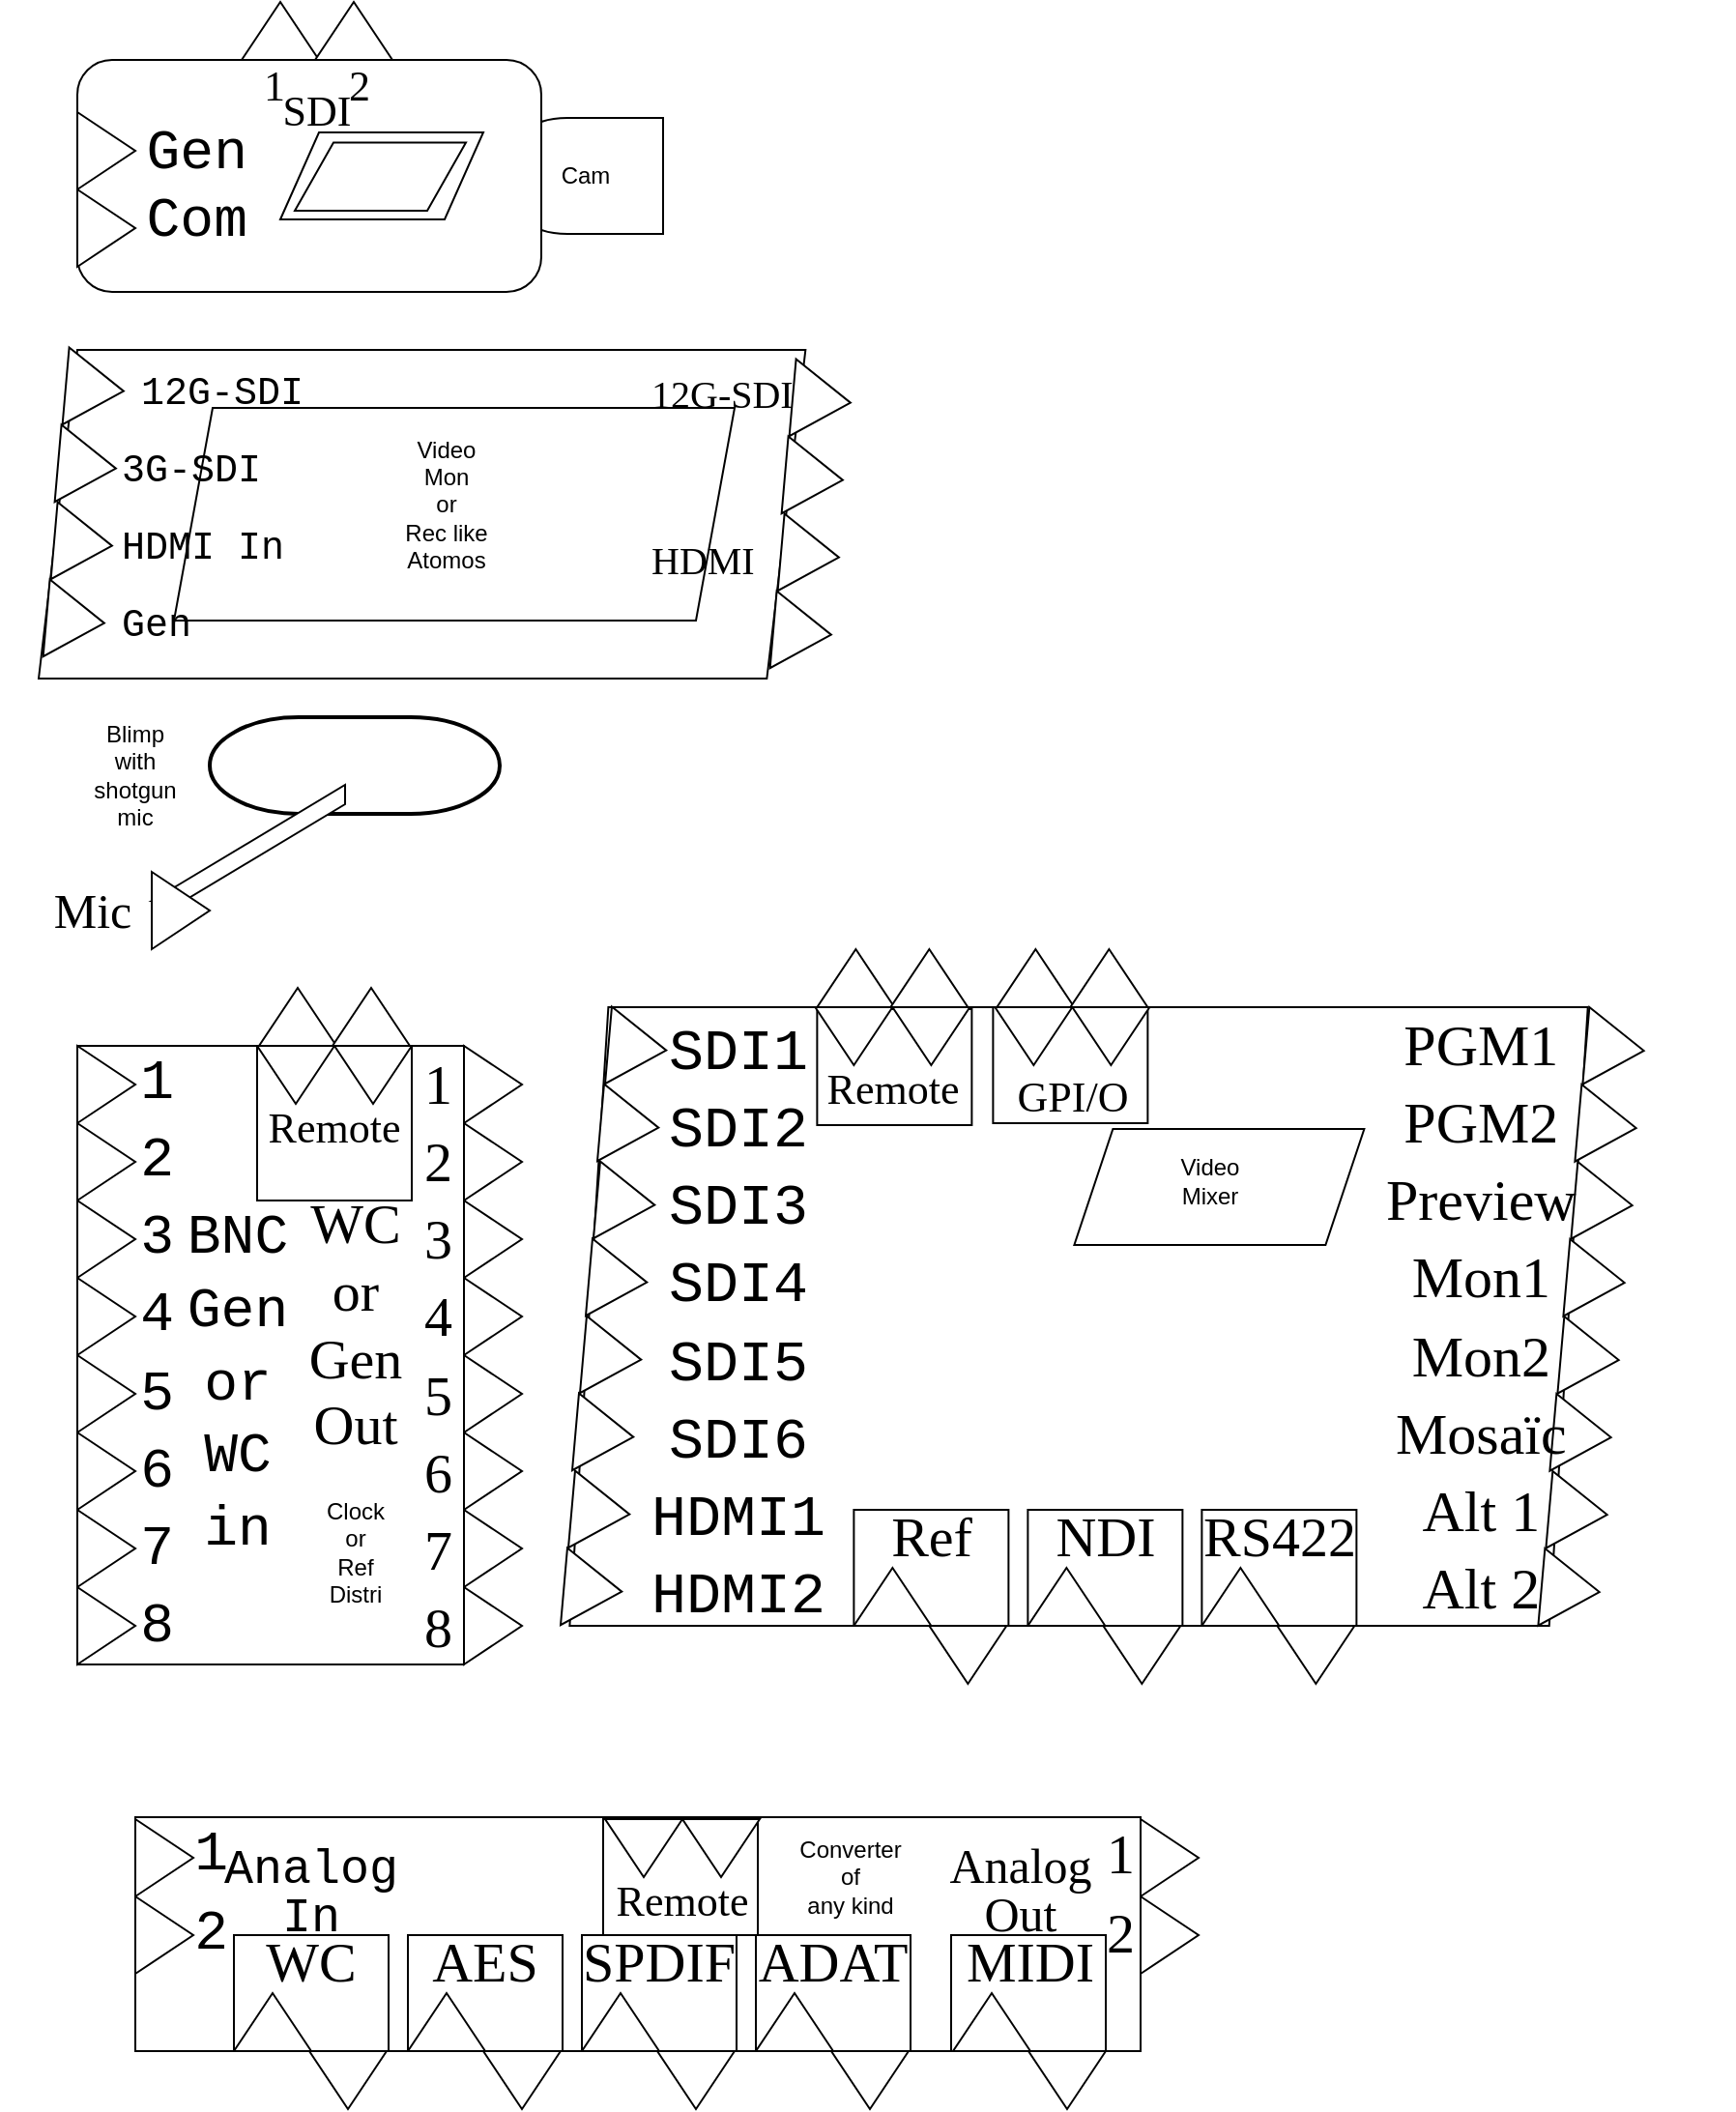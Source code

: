 <mxfile version="26.0.9">
  <diagram name="Page-1" id="_tNZ6I7w13ZKfzd95Dfs">
    <mxGraphModel dx="1299" dy="1214" grid="1" gridSize="10" guides="1" tooltips="1" connect="1" arrows="1" fold="1" page="1" pageScale="1" pageWidth="827" pageHeight="1169" math="0" shadow="0">
      <root>
        <mxCell id="0" />
        <mxCell id="1" parent="0" />
        <mxCell id="FOF_XVb9fGEeRXJ8ccX_-48" value="" style="rounded=0;whiteSpace=wrap;html=1;" vertex="1" parent="1">
          <mxGeometry x="70" y="959" width="520" height="121" as="geometry" />
        </mxCell>
        <mxCell id="FOF_XVb9fGEeRXJ8ccX_-145" value="" style="group" vertex="1" connectable="0" parent="1">
          <mxGeometry x="40" y="20" width="303" height="150" as="geometry" />
        </mxCell>
        <mxCell id="FOF_XVb9fGEeRXJ8ccX_-141" value="" style="group" vertex="1" connectable="0" parent="FOF_XVb9fGEeRXJ8ccX_-145">
          <mxGeometry y="30" width="303" height="120" as="geometry" />
        </mxCell>
        <mxCell id="FOF_XVb9fGEeRXJ8ccX_-2" value="" style="shape=delay;whiteSpace=wrap;html=1;rotation=-180;" vertex="1" parent="FOF_XVb9fGEeRXJ8ccX_-141">
          <mxGeometry x="223.5" y="30" width="79.5" height="60" as="geometry" />
        </mxCell>
        <mxCell id="FOF_XVb9fGEeRXJ8ccX_-1" value="" style="rounded=1;whiteSpace=wrap;html=1;" vertex="1" parent="FOF_XVb9fGEeRXJ8ccX_-141">
          <mxGeometry width="240" height="120" as="geometry" />
        </mxCell>
        <mxCell id="FOF_XVb9fGEeRXJ8ccX_-3" value="" style="shape=parallelogram;perimeter=parallelogramPerimeter;whiteSpace=wrap;html=1;fixedSize=1;" vertex="1" parent="FOF_XVb9fGEeRXJ8ccX_-141">
          <mxGeometry x="105" y="37.5" width="105" height="45" as="geometry" />
        </mxCell>
        <mxCell id="FOF_XVb9fGEeRXJ8ccX_-4" value="" style="shape=parallelogram;perimeter=parallelogramPerimeter;whiteSpace=wrap;html=1;fixedSize=1;" vertex="1" parent="FOF_XVb9fGEeRXJ8ccX_-141">
          <mxGeometry x="112.5" y="42.75" width="88.5" height="35.25" as="geometry" />
        </mxCell>
        <mxCell id="FOF_XVb9fGEeRXJ8ccX_-142" value="" style="triangle;whiteSpace=wrap;html=1;" vertex="1" parent="FOF_XVb9fGEeRXJ8ccX_-141">
          <mxGeometry y="27" width="30" height="40" as="geometry" />
        </mxCell>
        <mxCell id="FOF_XVb9fGEeRXJ8ccX_-143" value="" style="triangle;whiteSpace=wrap;html=1;" vertex="1" parent="FOF_XVb9fGEeRXJ8ccX_-141">
          <mxGeometry y="67" width="30" height="40" as="geometry" />
        </mxCell>
        <mxCell id="FOF_XVb9fGEeRXJ8ccX_-144" value="&lt;font face=&quot;Courier New&quot;&gt;&lt;span style=&quot;font-size: 29px;&quot;&gt;Gen&lt;/span&gt;&lt;/font&gt;&lt;div&gt;&lt;font face=&quot;Courier New&quot;&gt;&lt;span style=&quot;font-size: 29px;&quot;&gt;Com&lt;/span&gt;&lt;/font&gt;&lt;/div&gt;" style="text;strokeColor=none;align=right;fillColor=none;html=1;verticalAlign=middle;whiteSpace=wrap;rounded=0;" vertex="1" parent="FOF_XVb9fGEeRXJ8ccX_-141">
          <mxGeometry x="80" y="27" width="10" height="78" as="geometry" />
        </mxCell>
        <mxCell id="FOF_XVb9fGEeRXJ8ccX_-197" value="Cam" style="text;strokeColor=none;align=center;fillColor=none;html=1;verticalAlign=middle;whiteSpace=wrap;rounded=0;" vertex="1" parent="FOF_XVb9fGEeRXJ8ccX_-141">
          <mxGeometry x="233.25" y="45" width="60" height="30" as="geometry" />
        </mxCell>
        <mxCell id="FOF_XVb9fGEeRXJ8ccX_-68" value="" style="triangle;whiteSpace=wrap;html=1;direction=south;flipV=1;" vertex="1" parent="FOF_XVb9fGEeRXJ8ccX_-145">
          <mxGeometry x="85" width="40" height="30" as="geometry" />
        </mxCell>
        <mxCell id="FOF_XVb9fGEeRXJ8ccX_-72" value="" style="triangle;whiteSpace=wrap;html=1;direction=south;flipV=1;rotation=0;" vertex="1" parent="FOF_XVb9fGEeRXJ8ccX_-145">
          <mxGeometry x="123" width="40" height="30" as="geometry" />
        </mxCell>
        <mxCell id="FOF_XVb9fGEeRXJ8ccX_-135" value="&lt;div style=&quot;line-height: 80%;&quot;&gt;&lt;font face=&quot;Times New Roman&quot;&gt;&lt;span style=&quot;font-size: 22px;&quot;&gt;&lt;br&gt;&lt;/span&gt;&lt;/font&gt;&lt;/div&gt;&lt;div style=&quot;line-height: 80%;&quot;&gt;&lt;font face=&quot;Times New Roman&quot;&gt;&lt;span style=&quot;font-size: 22px;&quot;&gt;1&amp;nbsp; &amp;nbsp; &amp;nbsp; 2&lt;/span&gt;&lt;/font&gt;&lt;/div&gt;&lt;div style=&quot;line-height: 80%;&quot;&gt;&lt;font face=&quot;Times New Roman&quot;&gt;&lt;span style=&quot;font-size: 22px;&quot;&gt;SDI&lt;/span&gt;&lt;/font&gt;&lt;/div&gt;" style="text;strokeColor=none;align=center;fillColor=none;html=1;verticalAlign=middle;whiteSpace=wrap;rounded=0;" vertex="1" parent="FOF_XVb9fGEeRXJ8ccX_-145">
          <mxGeometry x="94" y="30" width="60" height="30" as="geometry" />
        </mxCell>
        <mxCell id="FOF_XVb9fGEeRXJ8ccX_-196" value="" style="group" vertex="1" connectable="0" parent="1">
          <mxGeometry x="20" y="200" width="435" height="170" as="geometry" />
        </mxCell>
        <mxCell id="FOF_XVb9fGEeRXJ8ccX_-158" value="" style="group" vertex="1" connectable="0" parent="FOF_XVb9fGEeRXJ8ccX_-196">
          <mxGeometry width="435" height="170" as="geometry" />
        </mxCell>
        <mxCell id="FOF_XVb9fGEeRXJ8ccX_-150" value="" style="shape=parallelogram;perimeter=parallelogramPerimeter;whiteSpace=wrap;html=1;fixedSize=1;" vertex="1" parent="FOF_XVb9fGEeRXJ8ccX_-158">
          <mxGeometry width="396.67" height="170" as="geometry" />
        </mxCell>
        <mxCell id="FOF_XVb9fGEeRXJ8ccX_-151" value="" style="shape=parallelogram;perimeter=parallelogramPerimeter;whiteSpace=wrap;html=1;fixedSize=1;" vertex="1" parent="FOF_XVb9fGEeRXJ8ccX_-158">
          <mxGeometry x="70" y="30" width="290" height="110" as="geometry" />
        </mxCell>
        <mxCell id="FOF_XVb9fGEeRXJ8ccX_-168" value="" style="group;rotation=5;" vertex="1" connectable="0" parent="FOF_XVb9fGEeRXJ8ccX_-158">
          <mxGeometry x="11" width="30" height="160" as="geometry" />
        </mxCell>
        <mxCell id="FOF_XVb9fGEeRXJ8ccX_-175" value="" style="group" vertex="1" connectable="0" parent="FOF_XVb9fGEeRXJ8ccX_-168">
          <mxGeometry x="-8.686" y="-1.231" width="43.372" height="162.462" as="geometry" />
        </mxCell>
        <mxCell id="FOF_XVb9fGEeRXJ8ccX_-164" value="" style="triangle;whiteSpace=wrap;html=1;rotation=5;" vertex="1" parent="FOF_XVb9fGEeRXJ8ccX_-175">
          <mxGeometry x="11.686" y="1.231" width="30" height="40" as="geometry" />
        </mxCell>
        <mxCell id="FOF_XVb9fGEeRXJ8ccX_-165" value="" style="triangle;whiteSpace=wrap;html=1;rotation=5;" vertex="1" parent="FOF_XVb9fGEeRXJ8ccX_-175">
          <mxGeometry x="7.686" y="41.231" width="30" height="40" as="geometry" />
        </mxCell>
        <mxCell id="FOF_XVb9fGEeRXJ8ccX_-166" value="" style="triangle;whiteSpace=wrap;html=1;rotation=5;" vertex="1" parent="FOF_XVb9fGEeRXJ8ccX_-175">
          <mxGeometry x="5.686" y="81.231" width="30" height="40" as="geometry" />
        </mxCell>
        <mxCell id="FOF_XVb9fGEeRXJ8ccX_-167" value="" style="triangle;whiteSpace=wrap;html=1;rotation=5;" vertex="1" parent="FOF_XVb9fGEeRXJ8ccX_-175">
          <mxGeometry x="1.686" y="121.231" width="30" height="40" as="geometry" />
        </mxCell>
        <mxCell id="FOF_XVb9fGEeRXJ8ccX_-176" value="&lt;font style=&quot;font-size: 20px; line-height: 100%;&quot; face=&quot;Courier New&quot;&gt;12G-SDI&lt;/font&gt;&lt;div style=&quot;line-height: 100%;&quot;&gt;&lt;div&gt;&lt;div&gt;&lt;br&gt;&lt;/div&gt;&lt;/div&gt;&lt;/div&gt;" style="text;strokeColor=none;align=left;fillColor=none;html=1;verticalAlign=middle;whiteSpace=wrap;rounded=0;" vertex="1" parent="FOF_XVb9fGEeRXJ8ccX_-158">
          <mxGeometry x="51" y="13" width="100" height="30" as="geometry" />
        </mxCell>
        <mxCell id="FOF_XVb9fGEeRXJ8ccX_-181" value="&lt;span style=&quot;background-color: transparent; color: light-dark(rgb(0, 0, 0), rgb(255, 255, 255)); font-family: &amp;quot;Courier New&amp;quot;; font-size: 20px;&quot;&gt;3G-SDI&lt;/span&gt;" style="text;strokeColor=none;align=left;fillColor=none;html=1;verticalAlign=middle;whiteSpace=wrap;rounded=0;" vertex="1" parent="FOF_XVb9fGEeRXJ8ccX_-158">
          <mxGeometry x="41" y="50" width="90" height="23" as="geometry" />
        </mxCell>
        <mxCell id="FOF_XVb9fGEeRXJ8ccX_-182" value="&lt;span style=&quot;background-color: transparent; color: light-dark(rgb(0, 0, 0), rgb(255, 255, 255)); font-family: &amp;quot;Courier New&amp;quot;; font-size: 20px;&quot;&gt;HDMI In&lt;/span&gt;" style="text;strokeColor=none;align=left;fillColor=none;html=1;verticalAlign=middle;whiteSpace=wrap;rounded=0;" vertex="1" parent="FOF_XVb9fGEeRXJ8ccX_-158">
          <mxGeometry x="41" y="90" width="90" height="23" as="geometry" />
        </mxCell>
        <mxCell id="FOF_XVb9fGEeRXJ8ccX_-184" value="" style="group;rotation=5;" vertex="1" connectable="0" parent="FOF_XVb9fGEeRXJ8ccX_-158">
          <mxGeometry x="387" y="6" width="30" height="160" as="geometry" />
        </mxCell>
        <mxCell id="FOF_XVb9fGEeRXJ8ccX_-185" value="" style="group" vertex="1" connectable="0" parent="FOF_XVb9fGEeRXJ8ccX_-184">
          <mxGeometry x="-8.686" y="-1.231" width="43.372" height="162.462" as="geometry" />
        </mxCell>
        <mxCell id="FOF_XVb9fGEeRXJ8ccX_-186" value="" style="triangle;whiteSpace=wrap;html=1;rotation=5;" vertex="1" parent="FOF_XVb9fGEeRXJ8ccX_-185">
          <mxGeometry x="11.686" y="1.231" width="30" height="40" as="geometry" />
        </mxCell>
        <mxCell id="FOF_XVb9fGEeRXJ8ccX_-187" value="" style="triangle;whiteSpace=wrap;html=1;rotation=5;" vertex="1" parent="FOF_XVb9fGEeRXJ8ccX_-185">
          <mxGeometry x="7.686" y="41.231" width="30" height="40" as="geometry" />
        </mxCell>
        <mxCell id="FOF_XVb9fGEeRXJ8ccX_-188" value="" style="triangle;whiteSpace=wrap;html=1;rotation=5;" vertex="1" parent="FOF_XVb9fGEeRXJ8ccX_-185">
          <mxGeometry x="5.686" y="81.231" width="30" height="40" as="geometry" />
        </mxCell>
        <mxCell id="FOF_XVb9fGEeRXJ8ccX_-189" value="" style="triangle;whiteSpace=wrap;html=1;rotation=5;" vertex="1" parent="FOF_XVb9fGEeRXJ8ccX_-185">
          <mxGeometry x="1.686" y="121.231" width="30" height="40" as="geometry" />
        </mxCell>
        <mxCell id="FOF_XVb9fGEeRXJ8ccX_-193" value="&lt;font face=&quot;Times New Roman&quot; style=&quot;forced-color-adjust: none; box-shadow: none !important; font-size: 20px; line-height: 20px;&quot;&gt;12G-SDI&lt;/font&gt;&lt;div style=&quot;forced-color-adjust: none; box-shadow: none !important; line-height: 12px;&quot;&gt;&lt;div style=&quot;forced-color-adjust: none; box-shadow: none !important;&quot;&gt;&lt;div style=&quot;forced-color-adjust: none; box-shadow: none !important;&quot;&gt;&lt;br style=&quot;forced-color-adjust: none; color: rgb(255, 255, 255); font-family: Helvetica; font-size: 12px; font-style: normal; font-variant-ligatures: normal; font-variant-caps: normal; font-weight: 400; letter-spacing: normal; orphans: 2; text-align: left; text-indent: 0px; text-transform: none; widows: 2; word-spacing: 0px; -webkit-text-stroke-width: 0px; white-space: normal; background-color: rgb(27, 29, 30); text-decoration-thickness: initial; text-decoration-style: initial; text-decoration-color: initial; box-shadow: none !important;&quot;&gt;&lt;/div&gt;&lt;/div&gt;&lt;/div&gt;" style="text;whiteSpace=wrap;html=1;" vertex="1" parent="FOF_XVb9fGEeRXJ8ccX_-158">
          <mxGeometry x="315" y="6" width="120" height="34" as="geometry" />
        </mxCell>
        <mxCell id="FOF_XVb9fGEeRXJ8ccX_-195" value="Video&lt;div&gt;Mon&lt;/div&gt;&lt;div&gt;or&lt;/div&gt;&lt;div&gt;Rec like&lt;/div&gt;&lt;div&gt;Atomos&lt;/div&gt;" style="text;strokeColor=none;align=center;fillColor=none;html=1;verticalAlign=middle;whiteSpace=wrap;rounded=0;" vertex="1" parent="FOF_XVb9fGEeRXJ8ccX_-158">
          <mxGeometry x="181" y="65" width="60" height="30" as="geometry" />
        </mxCell>
        <mxCell id="FOF_XVb9fGEeRXJ8ccX_-183" value="&lt;span style=&quot;background-color: transparent; color: light-dark(rgb(0, 0, 0), rgb(255, 255, 255)); font-family: &amp;quot;Courier New&amp;quot;; font-size: 20px;&quot;&gt;Gen&lt;/span&gt;" style="text;strokeColor=none;align=left;fillColor=none;html=1;verticalAlign=middle;whiteSpace=wrap;rounded=0;" vertex="1" parent="FOF_XVb9fGEeRXJ8ccX_-196">
          <mxGeometry x="41" y="130" width="90" height="23" as="geometry" />
        </mxCell>
        <mxCell id="FOF_XVb9fGEeRXJ8ccX_-194" value="&lt;div style=&quot;forced-color-adjust: none; box-shadow: none !important; line-height: 12px;&quot;&gt;&lt;div style=&quot;forced-color-adjust: none; box-shadow: none !important;&quot;&gt;&lt;div style=&quot;forced-color-adjust: none; box-shadow: none !important;&quot;&gt;&lt;font face=&quot;Times New Roman&quot;&gt;&lt;span style=&quot;font-size: 20px;&quot;&gt;HDMI&lt;/span&gt;&lt;/font&gt;&lt;/div&gt;&lt;/div&gt;&lt;/div&gt;" style="text;whiteSpace=wrap;html=1;" vertex="1" parent="FOF_XVb9fGEeRXJ8ccX_-196">
          <mxGeometry x="315" y="96" width="120" height="34" as="geometry" />
        </mxCell>
        <mxCell id="FOF_XVb9fGEeRXJ8ccX_-205" value="" style="group" vertex="1" connectable="0" parent="1">
          <mxGeometry y="390" width="258.5" height="120" as="geometry" />
        </mxCell>
        <mxCell id="FOF_XVb9fGEeRXJ8ccX_-201" value="" style="group" vertex="1" connectable="0" parent="FOF_XVb9fGEeRXJ8ccX_-205">
          <mxGeometry x="78.5" width="180" height="120" as="geometry" />
        </mxCell>
        <mxCell id="FOF_XVb9fGEeRXJ8ccX_-198" value="" style="strokeWidth=2;html=1;shape=mxgraph.flowchart.terminator;whiteSpace=wrap;" vertex="1" parent="FOF_XVb9fGEeRXJ8ccX_-201">
          <mxGeometry x="30" width="150" height="50" as="geometry" />
        </mxCell>
        <mxCell id="FOF_XVb9fGEeRXJ8ccX_-199" value="" style="verticalLabelPosition=bottom;verticalAlign=top;html=1;shape=mxgraph.basic.diag_stripe;dx=10;" vertex="1" parent="FOF_XVb9fGEeRXJ8ccX_-201">
          <mxGeometry y="35" width="100" height="60" as="geometry" />
        </mxCell>
        <mxCell id="FOF_XVb9fGEeRXJ8ccX_-200" value="" style="triangle;whiteSpace=wrap;html=1;" vertex="1" parent="FOF_XVb9fGEeRXJ8ccX_-201">
          <mxGeometry y="80" width="30" height="40" as="geometry" />
        </mxCell>
        <mxCell id="FOF_XVb9fGEeRXJ8ccX_-202" value="Blimp&lt;div&gt;with shotgun mic&lt;/div&gt;" style="text;strokeColor=none;align=center;fillColor=none;html=1;verticalAlign=middle;whiteSpace=wrap;rounded=0;" vertex="1" parent="FOF_XVb9fGEeRXJ8ccX_-205">
          <mxGeometry x="40" y="15" width="60" height="30" as="geometry" />
        </mxCell>
        <mxCell id="FOF_XVb9fGEeRXJ8ccX_-203" value="&lt;font face=&quot;Times New Roman&quot;&gt;&lt;span style=&quot;font-size: 25px;&quot;&gt;Mic&lt;/span&gt;&lt;/font&gt;" style="text;strokeColor=none;align=center;fillColor=none;html=1;verticalAlign=middle;whiteSpace=wrap;rounded=0;" vertex="1" parent="FOF_XVb9fGEeRXJ8ccX_-205">
          <mxGeometry y="84.5" width="96" height="31" as="geometry" />
        </mxCell>
        <mxCell id="FOF_XVb9fGEeRXJ8ccX_-323" value="" style="group" vertex="1" connectable="0" parent="1">
          <mxGeometry x="40" y="530" width="230" height="350" as="geometry" />
        </mxCell>
        <mxCell id="FOF_XVb9fGEeRXJ8ccX_-322" value="" style="verticalLabelPosition=bottom;verticalAlign=top;html=1;shape=mxgraph.basic.rect;fillColor2=none;strokeWidth=1;size=20;indent=5;" vertex="1" parent="FOF_XVb9fGEeRXJ8ccX_-323">
          <mxGeometry y="30" width="200" height="320" as="geometry" />
        </mxCell>
        <mxCell id="FOF_XVb9fGEeRXJ8ccX_-313" value="" style="triangle;whiteSpace=wrap;html=1;" vertex="1" parent="FOF_XVb9fGEeRXJ8ccX_-323">
          <mxGeometry y="30" width="30" height="40" as="geometry" />
        </mxCell>
        <mxCell id="FOF_XVb9fGEeRXJ8ccX_-314" value="" style="triangle;whiteSpace=wrap;html=1;" vertex="1" parent="FOF_XVb9fGEeRXJ8ccX_-323">
          <mxGeometry y="70" width="30" height="40" as="geometry" />
        </mxCell>
        <mxCell id="FOF_XVb9fGEeRXJ8ccX_-315" value="" style="triangle;whiteSpace=wrap;html=1;" vertex="1" parent="FOF_XVb9fGEeRXJ8ccX_-323">
          <mxGeometry y="110" width="30" height="40" as="geometry" />
        </mxCell>
        <mxCell id="FOF_XVb9fGEeRXJ8ccX_-316" value="" style="triangle;whiteSpace=wrap;html=1;" vertex="1" parent="FOF_XVb9fGEeRXJ8ccX_-323">
          <mxGeometry y="150" width="30" height="40" as="geometry" />
        </mxCell>
        <mxCell id="FOF_XVb9fGEeRXJ8ccX_-317" value="" style="triangle;whiteSpace=wrap;html=1;" vertex="1" parent="FOF_XVb9fGEeRXJ8ccX_-323">
          <mxGeometry y="190" width="30" height="40" as="geometry" />
        </mxCell>
        <mxCell id="FOF_XVb9fGEeRXJ8ccX_-318" value="" style="triangle;whiteSpace=wrap;html=1;" vertex="1" parent="FOF_XVb9fGEeRXJ8ccX_-323">
          <mxGeometry y="230" width="30" height="40" as="geometry" />
        </mxCell>
        <mxCell id="FOF_XVb9fGEeRXJ8ccX_-319" value="" style="triangle;whiteSpace=wrap;html=1;" vertex="1" parent="FOF_XVb9fGEeRXJ8ccX_-323">
          <mxGeometry y="270" width="30" height="40" as="geometry" />
        </mxCell>
        <mxCell id="FOF_XVb9fGEeRXJ8ccX_-320" value="" style="triangle;whiteSpace=wrap;html=1;" vertex="1" parent="FOF_XVb9fGEeRXJ8ccX_-323">
          <mxGeometry y="310" width="30" height="40" as="geometry" />
        </mxCell>
        <mxCell id="FOF_XVb9fGEeRXJ8ccX_-285" value="&lt;span style=&quot;font-size: 29px;&quot;&gt;&lt;font face=&quot;Courier New&quot;&gt;BNC&lt;/font&gt;&lt;/span&gt;&lt;div&gt;&lt;span style=&quot;font-size: 29px;&quot;&gt;&lt;font face=&quot;Courier New&quot;&gt;Gen&lt;/font&gt;&lt;/span&gt;&lt;/div&gt;&lt;div&gt;&lt;span style=&quot;font-size: 29px;&quot;&gt;&lt;font face=&quot;Courier New&quot;&gt;or&lt;/font&gt;&lt;/span&gt;&lt;/div&gt;&lt;div&gt;&lt;span style=&quot;font-size: 29px;&quot;&gt;&lt;font face=&quot;Courier New&quot;&gt;WC&lt;/font&gt;&lt;/span&gt;&lt;/div&gt;&lt;div&gt;&lt;span style=&quot;font-size: 29px;&quot;&gt;&lt;font face=&quot;Courier New&quot;&gt;in&lt;/font&gt;&lt;/span&gt;&lt;/div&gt;" style="text;strokeColor=none;align=center;fillColor=none;html=1;verticalAlign=middle;whiteSpace=wrap;rounded=0;" vertex="1" parent="FOF_XVb9fGEeRXJ8ccX_-323">
          <mxGeometry x="53" y="189" width="60" height="30" as="geometry" />
        </mxCell>
        <mxCell id="FOF_XVb9fGEeRXJ8ccX_-294" value="" style="whiteSpace=wrap;html=1;aspect=fixed;" vertex="1" parent="FOF_XVb9fGEeRXJ8ccX_-323">
          <mxGeometry x="93" y="30" width="80" height="80" as="geometry" />
        </mxCell>
        <mxCell id="FOF_XVb9fGEeRXJ8ccX_-295" value="&lt;font style=&quot;line-height: 80%;&quot; face=&quot;Times New Roman&quot;&gt;&lt;span style=&quot;font-size: 22px; line-height: 80%;&quot;&gt;Remote&lt;/span&gt;&lt;/font&gt;&lt;div style=&quot;line-height: 80%;&quot;&gt;&lt;br&gt;&lt;/div&gt;" style="text;strokeColor=none;align=center;fillColor=none;html=1;verticalAlign=middle;whiteSpace=wrap;rounded=0;" vertex="1" parent="FOF_XVb9fGEeRXJ8ccX_-323">
          <mxGeometry x="103" y="63" width="60" height="30" as="geometry" />
        </mxCell>
        <mxCell id="FOF_XVb9fGEeRXJ8ccX_-296" value="" style="triangle;whiteSpace=wrap;html=1;direction=south;flipV=1;" vertex="1" parent="FOF_XVb9fGEeRXJ8ccX_-323">
          <mxGeometry x="94" width="40" height="30" as="geometry" />
        </mxCell>
        <mxCell id="FOF_XVb9fGEeRXJ8ccX_-297" value="" style="triangle;whiteSpace=wrap;html=1;direction=south;" vertex="1" parent="FOF_XVb9fGEeRXJ8ccX_-323">
          <mxGeometry x="133" y="30" width="40" height="30" as="geometry" />
        </mxCell>
        <mxCell id="FOF_XVb9fGEeRXJ8ccX_-298" value="" style="group;flipV=0;direction=west;rotation=-180;" vertex="1" connectable="0" parent="FOF_XVb9fGEeRXJ8ccX_-323">
          <mxGeometry x="93" y="30" width="79" height="60" as="geometry" />
        </mxCell>
        <mxCell id="FOF_XVb9fGEeRXJ8ccX_-299" value="" style="triangle;whiteSpace=wrap;html=1;direction=south;rotation=0;" vertex="1" parent="FOF_XVb9fGEeRXJ8ccX_-298">
          <mxGeometry width="40" height="30" as="geometry" />
        </mxCell>
        <mxCell id="FOF_XVb9fGEeRXJ8ccX_-300" value="" style="triangle;whiteSpace=wrap;html=1;direction=south;flipV=1;rotation=0;" vertex="1" parent="FOF_XVb9fGEeRXJ8ccX_-323">
          <mxGeometry x="132" width="40" height="30" as="geometry" />
        </mxCell>
        <mxCell id="FOF_XVb9fGEeRXJ8ccX_-301" value="&lt;font face=&quot;Courier New&quot; style=&quot;font-size: 29px; line-height: 138%;&quot;&gt;1&lt;/font&gt;&lt;div style=&quot;line-height: 138%;&quot;&gt;&lt;font face=&quot;Courier New&quot; style=&quot;font-size: 29px; line-height: 138%;&quot;&gt;2&lt;/font&gt;&lt;/div&gt;&lt;div style=&quot;line-height: 138%;&quot;&gt;&lt;font face=&quot;Courier New&quot; style=&quot;font-size: 29px; line-height: 138%;&quot;&gt;3&lt;/font&gt;&lt;/div&gt;&lt;div style=&quot;line-height: 138%;&quot;&gt;&lt;font face=&quot;Courier New&quot; style=&quot;font-size: 29px; line-height: 138%;&quot;&gt;4&lt;/font&gt;&lt;/div&gt;&lt;div style=&quot;line-height: 138%;&quot;&gt;&lt;font face=&quot;Courier New&quot; style=&quot;font-size: 29px; line-height: 138%;&quot;&gt;5&lt;/font&gt;&lt;/div&gt;&lt;div style=&quot;line-height: 138%;&quot;&gt;&lt;font face=&quot;Courier New&quot; style=&quot;font-size: 29px; line-height: 138%;&quot;&gt;6&lt;/font&gt;&lt;/div&gt;&lt;div style=&quot;line-height: 138%;&quot;&gt;&lt;font face=&quot;Courier New&quot; style=&quot;font-size: 29px; line-height: 138%;&quot;&gt;7&lt;/font&gt;&lt;/div&gt;&lt;div style=&quot;line-height: 138%;&quot;&gt;&lt;font face=&quot;Courier New&quot; style=&quot;font-size: 29px; line-height: 138%;&quot;&gt;8&lt;/font&gt;&lt;/div&gt;" style="text;strokeColor=none;align=right;fillColor=none;html=1;verticalAlign=middle;whiteSpace=wrap;rounded=0;" vertex="1" parent="FOF_XVb9fGEeRXJ8ccX_-323">
          <mxGeometry x="42" y="72" width="10" height="235" as="geometry" />
        </mxCell>
        <mxCell id="FOF_XVb9fGEeRXJ8ccX_-302" value="&lt;font face=&quot;Times New Roman&quot; style=&quot;font-size: 29px; line-height: 138%;&quot;&gt;1&lt;/font&gt;&lt;div style=&quot;line-height: 138%;&quot;&gt;&lt;font face=&quot;Times New Roman&quot; style=&quot;font-size: 29px; line-height: 138%;&quot;&gt;2&lt;/font&gt;&lt;/div&gt;&lt;div style=&quot;line-height: 138%;&quot;&gt;&lt;font face=&quot;Times New Roman&quot; style=&quot;font-size: 29px; line-height: 138%;&quot;&gt;3&lt;/font&gt;&lt;/div&gt;&lt;div style=&quot;line-height: 138%;&quot;&gt;&lt;font face=&quot;Times New Roman&quot; style=&quot;font-size: 29px; line-height: 138%;&quot;&gt;4&lt;/font&gt;&lt;/div&gt;&lt;div style=&quot;line-height: 138%;&quot;&gt;&lt;font face=&quot;Times New Roman&quot; style=&quot;font-size: 29px; line-height: 138%;&quot;&gt;5&lt;/font&gt;&lt;/div&gt;&lt;div style=&quot;line-height: 138%;&quot;&gt;&lt;font face=&quot;Times New Roman&quot; style=&quot;font-size: 29px; line-height: 138%;&quot;&gt;6&lt;/font&gt;&lt;/div&gt;&lt;div style=&quot;line-height: 138%;&quot;&gt;&lt;font face=&quot;Times New Roman&quot; style=&quot;font-size: 29px; line-height: 138%;&quot;&gt;7&lt;/font&gt;&lt;/div&gt;&lt;div style=&quot;line-height: 138%;&quot;&gt;&lt;font face=&quot;Times New Roman&quot; style=&quot;font-size: 29px; line-height: 138%;&quot;&gt;8&lt;/font&gt;&lt;/div&gt;" style="text;strokeColor=none;align=right;fillColor=none;html=1;verticalAlign=middle;whiteSpace=wrap;rounded=0;" vertex="1" parent="FOF_XVb9fGEeRXJ8ccX_-323">
          <mxGeometry x="186" y="72" width="10" height="235" as="geometry" />
        </mxCell>
        <mxCell id="FOF_XVb9fGEeRXJ8ccX_-303" value="" style="triangle;whiteSpace=wrap;html=1;" vertex="1" parent="FOF_XVb9fGEeRXJ8ccX_-323">
          <mxGeometry x="200" y="30" width="30" height="40" as="geometry" />
        </mxCell>
        <mxCell id="FOF_XVb9fGEeRXJ8ccX_-304" value="" style="triangle;whiteSpace=wrap;html=1;" vertex="1" parent="FOF_XVb9fGEeRXJ8ccX_-323">
          <mxGeometry x="200" y="70" width="30" height="40" as="geometry" />
        </mxCell>
        <mxCell id="FOF_XVb9fGEeRXJ8ccX_-305" value="" style="triangle;whiteSpace=wrap;html=1;" vertex="1" parent="FOF_XVb9fGEeRXJ8ccX_-323">
          <mxGeometry x="200" y="110" width="30" height="40" as="geometry" />
        </mxCell>
        <mxCell id="FOF_XVb9fGEeRXJ8ccX_-306" value="" style="triangle;whiteSpace=wrap;html=1;" vertex="1" parent="FOF_XVb9fGEeRXJ8ccX_-323">
          <mxGeometry x="200" y="150" width="30" height="40" as="geometry" />
        </mxCell>
        <mxCell id="FOF_XVb9fGEeRXJ8ccX_-307" value="" style="triangle;whiteSpace=wrap;html=1;" vertex="1" parent="FOF_XVb9fGEeRXJ8ccX_-323">
          <mxGeometry x="200" y="190" width="30" height="40" as="geometry" />
        </mxCell>
        <mxCell id="FOF_XVb9fGEeRXJ8ccX_-308" value="" style="triangle;whiteSpace=wrap;html=1;" vertex="1" parent="FOF_XVb9fGEeRXJ8ccX_-323">
          <mxGeometry x="200" y="230" width="30" height="40" as="geometry" />
        </mxCell>
        <mxCell id="FOF_XVb9fGEeRXJ8ccX_-309" value="" style="triangle;whiteSpace=wrap;html=1;" vertex="1" parent="FOF_XVb9fGEeRXJ8ccX_-323">
          <mxGeometry x="200" y="270" width="30" height="40" as="geometry" />
        </mxCell>
        <mxCell id="FOF_XVb9fGEeRXJ8ccX_-310" value="" style="triangle;whiteSpace=wrap;html=1;" vertex="1" parent="FOF_XVb9fGEeRXJ8ccX_-323">
          <mxGeometry x="200" y="310" width="30" height="40" as="geometry" />
        </mxCell>
        <mxCell id="FOF_XVb9fGEeRXJ8ccX_-311" value="&lt;font face=&quot;Times New Roman&quot;&gt;&lt;span style=&quot;font-size: 29px;&quot;&gt;WC&lt;/span&gt;&lt;/font&gt;&lt;div&gt;&lt;font face=&quot;Times New Roman&quot;&gt;&lt;span style=&quot;font-size: 29px;&quot;&gt;or Gen&lt;/span&gt;&lt;/font&gt;&lt;/div&gt;&lt;div&gt;&lt;font face=&quot;Times New Roman&quot;&gt;&lt;span style=&quot;font-size: 29px;&quot;&gt;Out&lt;/span&gt;&lt;/font&gt;&lt;/div&gt;" style="text;strokeColor=none;align=center;fillColor=none;html=1;verticalAlign=middle;whiteSpace=wrap;rounded=0;" vertex="1" parent="FOF_XVb9fGEeRXJ8ccX_-323">
          <mxGeometry x="114" y="159" width="60" height="30" as="geometry" />
        </mxCell>
        <mxCell id="FOF_XVb9fGEeRXJ8ccX_-312" value="Clock&lt;div&gt;or&lt;/div&gt;&lt;div&gt;Ref&lt;br&gt;&lt;div&gt;Distri&lt;/div&gt;&lt;/div&gt;" style="text;strokeColor=none;align=center;fillColor=none;html=1;verticalAlign=middle;whiteSpace=wrap;rounded=0;" vertex="1" parent="FOF_XVb9fGEeRXJ8ccX_-323">
          <mxGeometry x="114" y="277" width="60" height="30" as="geometry" />
        </mxCell>
        <mxCell id="FOF_XVb9fGEeRXJ8ccX_-328" value="" style="rounded=0;whiteSpace=wrap;html=1;" vertex="1" parent="1">
          <mxGeometry x="211" y="1020" width="80" height="60" as="geometry" />
        </mxCell>
        <mxCell id="FOF_XVb9fGEeRXJ8ccX_-329" value="&lt;font face=&quot;Times New Roman&quot;&gt;&lt;span style=&quot;font-size: 29px;&quot;&gt;AES&lt;/span&gt;&lt;/font&gt;" style="text;strokeColor=none;align=center;fillColor=none;html=1;verticalAlign=middle;whiteSpace=wrap;rounded=0;" vertex="1" parent="1">
          <mxGeometry x="221" y="1019" width="60" height="30" as="geometry" />
        </mxCell>
        <mxCell id="FOF_XVb9fGEeRXJ8ccX_-330" value="" style="triangle;whiteSpace=wrap;html=1;direction=south;flipV=1;" vertex="1" parent="1">
          <mxGeometry x="211" y="1050" width="40" height="30" as="geometry" />
        </mxCell>
        <mxCell id="FOF_XVb9fGEeRXJ8ccX_-331" value="" style="triangle;whiteSpace=wrap;html=1;direction=south;" vertex="1" parent="1">
          <mxGeometry x="250" y="1080" width="40" height="30" as="geometry" />
        </mxCell>
        <mxCell id="FOF_XVb9fGEeRXJ8ccX_-49" value="" style="rounded=0;whiteSpace=wrap;html=1;" vertex="1" parent="1">
          <mxGeometry x="492" y="1020" width="80" height="60" as="geometry" />
        </mxCell>
        <mxCell id="FOF_XVb9fGEeRXJ8ccX_-50" value="" style="rounded=0;whiteSpace=wrap;html=1;" vertex="1" parent="1">
          <mxGeometry x="121" y="1020" width="80" height="60" as="geometry" />
        </mxCell>
        <mxCell id="FOF_XVb9fGEeRXJ8ccX_-51" value="" style="triangle;whiteSpace=wrap;html=1;" vertex="1" parent="1">
          <mxGeometry x="70" y="960" width="30" height="40" as="geometry" />
        </mxCell>
        <mxCell id="FOF_XVb9fGEeRXJ8ccX_-52" value="" style="triangle;whiteSpace=wrap;html=1;" vertex="1" parent="1">
          <mxGeometry x="70" y="1000" width="30" height="40" as="geometry" />
        </mxCell>
        <mxCell id="FOF_XVb9fGEeRXJ8ccX_-53" value="" style="rounded=0;whiteSpace=wrap;html=1;" vertex="1" parent="1">
          <mxGeometry x="312" y="960" width="80" height="60" as="geometry" />
        </mxCell>
        <mxCell id="FOF_XVb9fGEeRXJ8ccX_-54" value="&lt;font face=&quot;Courier New&quot; style=&quot;line-height: 100%; font-size: 25px;&quot;&gt;Analog&lt;/font&gt;&lt;div style=&quot;line-height: 100%;&quot;&gt;&lt;font face=&quot;Courier New&quot; style=&quot;line-height: 100%; font-size: 25px;&quot;&gt;In&lt;/font&gt;&lt;/div&gt;" style="text;strokeColor=none;align=center;fillColor=none;html=1;verticalAlign=middle;whiteSpace=wrap;rounded=0;" vertex="1" parent="1">
          <mxGeometry x="131" y="983" width="60" height="30" as="geometry" />
        </mxCell>
        <mxCell id="FOF_XVb9fGEeRXJ8ccX_-55" value="&lt;font face=&quot;Times New Roman&quot;&gt;&lt;span style=&quot;font-size: 29px;&quot;&gt;WC&lt;/span&gt;&lt;/font&gt;" style="text;strokeColor=none;align=center;fillColor=none;html=1;verticalAlign=middle;whiteSpace=wrap;rounded=0;" vertex="1" parent="1">
          <mxGeometry x="131" y="1019" width="60" height="30" as="geometry" />
        </mxCell>
        <mxCell id="FOF_XVb9fGEeRXJ8ccX_-56" value="" style="triangle;whiteSpace=wrap;html=1;direction=south;flipV=1;" vertex="1" parent="1">
          <mxGeometry x="121" y="1050" width="40" height="30" as="geometry" />
        </mxCell>
        <mxCell id="FOF_XVb9fGEeRXJ8ccX_-57" value="" style="triangle;whiteSpace=wrap;html=1;direction=south;" vertex="1" parent="1">
          <mxGeometry x="160" y="1080" width="40" height="30" as="geometry" />
        </mxCell>
        <mxCell id="FOF_XVb9fGEeRXJ8ccX_-58" value="&lt;font face=&quot;Times New Roman&quot;&gt;&lt;span style=&quot;font-size: 29px;&quot;&gt;MIDI&lt;/span&gt;&lt;/font&gt;" style="text;strokeColor=none;align=center;fillColor=none;html=1;verticalAlign=middle;whiteSpace=wrap;rounded=0;" vertex="1" parent="1">
          <mxGeometry x="503" y="1019" width="60" height="30" as="geometry" />
        </mxCell>
        <mxCell id="FOF_XVb9fGEeRXJ8ccX_-59" value="" style="triangle;whiteSpace=wrap;html=1;direction=south;flipV=1;" vertex="1" parent="1">
          <mxGeometry x="493" y="1050" width="40" height="30" as="geometry" />
        </mxCell>
        <mxCell id="FOF_XVb9fGEeRXJ8ccX_-60" value="" style="triangle;whiteSpace=wrap;html=1;direction=south;" vertex="1" parent="1">
          <mxGeometry x="532" y="1080" width="40" height="30" as="geometry" />
        </mxCell>
        <mxCell id="FOF_XVb9fGEeRXJ8ccX_-61" value="&lt;font face=&quot;Times New Roman&quot; style=&quot;font-size: 29px; line-height: 138%;&quot;&gt;1&lt;/font&gt;&lt;div style=&quot;line-height: 138%;&quot;&gt;&lt;font face=&quot;Times New Roman&quot; style=&quot;font-size: 29px; line-height: 138%;&quot;&gt;2&lt;/font&gt;&lt;/div&gt;" style="text;strokeColor=none;align=right;fillColor=none;html=1;verticalAlign=middle;whiteSpace=wrap;rounded=0;" vertex="1" parent="1">
          <mxGeometry x="579" y="959" width="10" height="78" as="geometry" />
        </mxCell>
        <mxCell id="FOF_XVb9fGEeRXJ8ccX_-62" value="" style="triangle;whiteSpace=wrap;html=1;" vertex="1" parent="1">
          <mxGeometry x="590" y="960" width="30" height="40" as="geometry" />
        </mxCell>
        <mxCell id="FOF_XVb9fGEeRXJ8ccX_-63" value="" style="triangle;whiteSpace=wrap;html=1;" vertex="1" parent="1">
          <mxGeometry x="590" y="1000" width="30" height="40" as="geometry" />
        </mxCell>
        <mxCell id="FOF_XVb9fGEeRXJ8ccX_-64" value="&lt;font style=&quot;font-size: 25px; line-height: 100%;&quot; face=&quot;Times New Roman&quot;&gt;Analog&lt;/font&gt;&lt;div style=&quot;line-height: 100%;&quot;&gt;&lt;font style=&quot;font-size: 25px; line-height: 100%;&quot; face=&quot;Times New Roman&quot;&gt;Out&lt;/font&gt;&lt;/div&gt;" style="text;strokeColor=none;align=center;fillColor=none;html=1;verticalAlign=middle;whiteSpace=wrap;rounded=0;" vertex="1" parent="1">
          <mxGeometry x="500" y="980.5" width="56" height="31" as="geometry" />
        </mxCell>
        <mxCell id="FOF_XVb9fGEeRXJ8ccX_-65" value="&lt;font face=&quot;Courier New&quot; style=&quot;font-size: 29px; line-height: 138%;&quot;&gt;1&lt;/font&gt;&lt;div style=&quot;line-height: 138%;&quot;&gt;&lt;font face=&quot;Courier New&quot; style=&quot;font-size: 29px; line-height: 138%;&quot;&gt;2&lt;/font&gt;&lt;/div&gt;" style="text;strokeColor=none;align=right;fillColor=none;html=1;verticalAlign=middle;whiteSpace=wrap;rounded=0;" vertex="1" parent="1">
          <mxGeometry x="110" y="960" width="10" height="78" as="geometry" />
        </mxCell>
        <mxCell id="FOF_XVb9fGEeRXJ8ccX_-66" value="" style="group" vertex="1" connectable="0" parent="1">
          <mxGeometry x="313" y="930" width="157" height="93" as="geometry" />
        </mxCell>
        <mxCell id="FOF_XVb9fGEeRXJ8ccX_-67" value="&lt;font style=&quot;line-height: 80%;&quot; face=&quot;Times New Roman&quot;&gt;&lt;span style=&quot;font-size: 22px; line-height: 80%;&quot;&gt;Remote&lt;/span&gt;&lt;/font&gt;&lt;div style=&quot;line-height: 80%;&quot;&gt;&lt;br&gt;&lt;/div&gt;" style="text;strokeColor=none;align=center;fillColor=none;html=1;verticalAlign=middle;whiteSpace=wrap;rounded=0;" vertex="1" parent="FOF_XVb9fGEeRXJ8ccX_-66">
          <mxGeometry x="10" y="63" width="60" height="30" as="geometry" />
        </mxCell>
        <mxCell id="FOF_XVb9fGEeRXJ8ccX_-69" value="" style="triangle;whiteSpace=wrap;html=1;direction=south;" vertex="1" parent="FOF_XVb9fGEeRXJ8ccX_-66">
          <mxGeometry x="40" y="30" width="40" height="30" as="geometry" />
        </mxCell>
        <mxCell id="FOF_XVb9fGEeRXJ8ccX_-70" value="" style="group;flipV=0;direction=west;rotation=-180;" vertex="1" connectable="0" parent="FOF_XVb9fGEeRXJ8ccX_-66">
          <mxGeometry y="30" width="157" height="60" as="geometry" />
        </mxCell>
        <mxCell id="FOF_XVb9fGEeRXJ8ccX_-71" value="" style="triangle;whiteSpace=wrap;html=1;direction=south;rotation=0;" vertex="1" parent="FOF_XVb9fGEeRXJ8ccX_-70">
          <mxGeometry width="40" height="30" as="geometry" />
        </mxCell>
        <mxCell id="FOF_XVb9fGEeRXJ8ccX_-73" value="Converter&lt;div&gt;of&lt;/div&gt;&lt;div&gt;any kind&lt;/div&gt;" style="text;strokeColor=none;align=center;fillColor=none;html=1;verticalAlign=middle;whiteSpace=wrap;rounded=0;" vertex="1" parent="FOF_XVb9fGEeRXJ8ccX_-70">
          <mxGeometry x="97" y="15" width="60" height="30" as="geometry" />
        </mxCell>
        <mxCell id="FOF_XVb9fGEeRXJ8ccX_-332" value="" style="rounded=0;whiteSpace=wrap;html=1;" vertex="1" parent="1">
          <mxGeometry x="301" y="1020" width="80" height="60" as="geometry" />
        </mxCell>
        <mxCell id="FOF_XVb9fGEeRXJ8ccX_-333" value="&lt;font face=&quot;Times New Roman&quot;&gt;&lt;span style=&quot;font-size: 29px;&quot;&gt;SPDIF&lt;/span&gt;&lt;/font&gt;" style="text;strokeColor=none;align=center;fillColor=none;html=1;verticalAlign=middle;whiteSpace=wrap;rounded=0;" vertex="1" parent="1">
          <mxGeometry x="311" y="1019" width="60" height="30" as="geometry" />
        </mxCell>
        <mxCell id="FOF_XVb9fGEeRXJ8ccX_-334" value="" style="triangle;whiteSpace=wrap;html=1;direction=south;flipV=1;" vertex="1" parent="1">
          <mxGeometry x="301" y="1050" width="40" height="30" as="geometry" />
        </mxCell>
        <mxCell id="FOF_XVb9fGEeRXJ8ccX_-335" value="" style="triangle;whiteSpace=wrap;html=1;direction=south;" vertex="1" parent="1">
          <mxGeometry x="340" y="1080" width="40" height="30" as="geometry" />
        </mxCell>
        <mxCell id="FOF_XVb9fGEeRXJ8ccX_-336" value="" style="rounded=0;whiteSpace=wrap;html=1;" vertex="1" parent="1">
          <mxGeometry x="391" y="1020" width="80" height="60" as="geometry" />
        </mxCell>
        <mxCell id="FOF_XVb9fGEeRXJ8ccX_-337" value="&lt;font face=&quot;Times New Roman&quot;&gt;&lt;span style=&quot;font-size: 29px;&quot;&gt;ADAT&lt;/span&gt;&lt;/font&gt;" style="text;strokeColor=none;align=center;fillColor=none;html=1;verticalAlign=middle;whiteSpace=wrap;rounded=0;" vertex="1" parent="1">
          <mxGeometry x="401" y="1019" width="60" height="30" as="geometry" />
        </mxCell>
        <mxCell id="FOF_XVb9fGEeRXJ8ccX_-338" value="" style="triangle;whiteSpace=wrap;html=1;direction=south;flipV=1;" vertex="1" parent="1">
          <mxGeometry x="391" y="1050" width="40" height="30" as="geometry" />
        </mxCell>
        <mxCell id="FOF_XVb9fGEeRXJ8ccX_-339" value="" style="triangle;whiteSpace=wrap;html=1;direction=south;" vertex="1" parent="1">
          <mxGeometry x="430" y="1080" width="40" height="30" as="geometry" />
        </mxCell>
        <mxCell id="FOF_XVb9fGEeRXJ8ccX_-432" value="" style="group" vertex="1" connectable="0" parent="1">
          <mxGeometry x="290.004" y="510" width="606.686" height="380" as="geometry" />
        </mxCell>
        <mxCell id="FOF_XVb9fGEeRXJ8ccX_-344" value="" style="shape=parallelogram;perimeter=parallelogramPerimeter;whiteSpace=wrap;html=1;fixedSize=1;container=0;" vertex="1" parent="FOF_XVb9fGEeRXJ8ccX_-432">
          <mxGeometry x="4.686" y="30" width="526.67" height="320" as="geometry" />
        </mxCell>
        <mxCell id="FOF_XVb9fGEeRXJ8ccX_-352" value="&lt;div style=&quot;line-height: 134%;&quot;&gt;&lt;div style=&quot;text-align: center;&quot;&gt;&lt;font style=&quot;font-size: 30px; line-height: 134%;&quot; face=&quot;Courier New&quot;&gt;SDI1&lt;/font&gt;&lt;/div&gt;&lt;/div&gt;&lt;div style=&quot;text-align: center; line-height: 134%;&quot;&gt;&lt;span style=&quot;font-size: 30px; font-family: &amp;quot;Courier New&amp;quot;; background-color: transparent; color: light-dark(rgb(0, 0, 0), rgb(255, 255, 255)); line-height: 134%;&quot;&gt;SDI2&lt;/span&gt;&lt;/div&gt;&lt;div style=&quot;text-align: center; line-height: 134%;&quot;&gt;&lt;font style=&quot;font-size: 30px; line-height: 134%;&quot; face=&quot;Courier New&quot;&gt;SDI3&lt;/font&gt;&lt;/div&gt;&lt;div style=&quot;text-align: center; line-height: 134%;&quot;&gt;&lt;span style=&quot;font-size: 30px; font-family: &amp;quot;Courier New&amp;quot;; background-color: transparent; color: light-dark(rgb(0, 0, 0), rgb(255, 255, 255)); line-height: 134%;&quot;&gt;SDI4&lt;/span&gt;&lt;br&gt;&lt;/div&gt;&lt;div style=&quot;text-align: center; line-height: 134%;&quot;&gt;&lt;span style=&quot;font-size: 30px; font-family: &amp;quot;Courier New&amp;quot;; background-color: transparent; color: light-dark(rgb(0, 0, 0), rgb(255, 255, 255)); line-height: 134%;&quot;&gt;SDI5&lt;/span&gt;&lt;br&gt;&lt;/div&gt;&lt;div style=&quot;text-align: center; line-height: 134%;&quot;&gt;&lt;span style=&quot;font-size: 30px; font-family: &amp;quot;Courier New&amp;quot;; background-color: transparent; color: light-dark(rgb(0, 0, 0), rgb(255, 255, 255)); line-height: 134%;&quot;&gt;SDI6&lt;/span&gt;&lt;br&gt;&lt;/div&gt;&lt;div style=&quot;text-align: center; line-height: 134%;&quot;&gt;&lt;span style=&quot;font-size: 30px; font-family: &amp;quot;Courier New&amp;quot;; background-color: transparent; color: light-dark(rgb(0, 0, 0), rgb(255, 255, 255)); line-height: 134%;&quot;&gt;HDMI1&lt;/span&gt;&lt;br&gt;&lt;/div&gt;&lt;div style=&quot;text-align: center; line-height: 134%;&quot;&gt;&lt;span style=&quot;font-size: 30px; font-family: &amp;quot;Courier New&amp;quot;; background-color: transparent; color: light-dark(rgb(0, 0, 0), rgb(255, 255, 255)); line-height: 134%;&quot;&gt;HDMI2&lt;/span&gt;&lt;br&gt;&lt;/div&gt;" style="text;strokeColor=none;align=left;fillColor=none;html=1;verticalAlign=middle;whiteSpace=wrap;rounded=0;" vertex="1" parent="FOF_XVb9fGEeRXJ8ccX_-432">
          <mxGeometry x="44.686" y="38" width="182" height="312" as="geometry" />
        </mxCell>
        <mxCell id="FOF_XVb9fGEeRXJ8ccX_-345" value="" style="shape=parallelogram;perimeter=parallelogramPerimeter;whiteSpace=wrap;html=1;fixedSize=1;" vertex="1" parent="FOF_XVb9fGEeRXJ8ccX_-432">
          <mxGeometry x="265.686" y="93" width="150" height="60" as="geometry" />
        </mxCell>
        <mxCell id="FOF_XVb9fGEeRXJ8ccX_-362" value="Video Mixer" style="text;strokeColor=none;align=center;fillColor=none;html=1;verticalAlign=middle;whiteSpace=wrap;rounded=0;" vertex="1" parent="FOF_XVb9fGEeRXJ8ccX_-432">
          <mxGeometry x="305.686" y="105" width="60" height="30" as="geometry" />
        </mxCell>
        <mxCell id="FOF_XVb9fGEeRXJ8ccX_-371" value="" style="group" vertex="1" connectable="0" parent="FOF_XVb9fGEeRXJ8ccX_-432">
          <mxGeometry y="29.769" width="56.372" height="322.462" as="geometry" />
        </mxCell>
        <mxCell id="FOF_XVb9fGEeRXJ8ccX_-348" value="" style="triangle;whiteSpace=wrap;html=1;rotation=5;" vertex="1" parent="FOF_XVb9fGEeRXJ8ccX_-371">
          <mxGeometry x="24.686" y="1.231" width="30" height="40" as="geometry" />
        </mxCell>
        <mxCell id="FOF_XVb9fGEeRXJ8ccX_-349" value="" style="triangle;whiteSpace=wrap;html=1;rotation=5;" vertex="1" parent="FOF_XVb9fGEeRXJ8ccX_-371">
          <mxGeometry x="20.686" y="41.231" width="30" height="40" as="geometry" />
        </mxCell>
        <mxCell id="FOF_XVb9fGEeRXJ8ccX_-350" value="" style="triangle;whiteSpace=wrap;html=1;rotation=5;" vertex="1" parent="FOF_XVb9fGEeRXJ8ccX_-371">
          <mxGeometry x="18.686" y="81.231" width="30" height="40" as="geometry" />
        </mxCell>
        <mxCell id="FOF_XVb9fGEeRXJ8ccX_-351" value="" style="triangle;whiteSpace=wrap;html=1;rotation=5;" vertex="1" parent="FOF_XVb9fGEeRXJ8ccX_-371">
          <mxGeometry x="14.686" y="121.231" width="30" height="40" as="geometry" />
        </mxCell>
        <mxCell id="FOF_XVb9fGEeRXJ8ccX_-367" value="" style="triangle;whiteSpace=wrap;html=1;rotation=5;" vertex="1" parent="FOF_XVb9fGEeRXJ8ccX_-371">
          <mxGeometry x="11.686" y="161.231" width="30" height="40" as="geometry" />
        </mxCell>
        <mxCell id="FOF_XVb9fGEeRXJ8ccX_-368" value="" style="triangle;whiteSpace=wrap;html=1;rotation=5;" vertex="1" parent="FOF_XVb9fGEeRXJ8ccX_-371">
          <mxGeometry x="7.686" y="201.231" width="30" height="40" as="geometry" />
        </mxCell>
        <mxCell id="FOF_XVb9fGEeRXJ8ccX_-369" value="" style="triangle;whiteSpace=wrap;html=1;rotation=5;" vertex="1" parent="FOF_XVb9fGEeRXJ8ccX_-371">
          <mxGeometry x="5.686" y="241.231" width="30" height="40" as="geometry" />
        </mxCell>
        <mxCell id="FOF_XVb9fGEeRXJ8ccX_-370" value="" style="triangle;whiteSpace=wrap;html=1;rotation=5;" vertex="1" parent="FOF_XVb9fGEeRXJ8ccX_-371">
          <mxGeometry x="1.686" y="281.231" width="30" height="40" as="geometry" />
        </mxCell>
        <mxCell id="FOF_XVb9fGEeRXJ8ccX_-372" value="" style="group" vertex="1" connectable="0" parent="FOF_XVb9fGEeRXJ8ccX_-432">
          <mxGeometry x="505.69" y="29.999" width="56.372" height="322.462" as="geometry" />
        </mxCell>
        <mxCell id="FOF_XVb9fGEeRXJ8ccX_-373" value="" style="triangle;whiteSpace=wrap;html=1;rotation=5;" vertex="1" parent="FOF_XVb9fGEeRXJ8ccX_-372">
          <mxGeometry x="24.686" y="1.231" width="30" height="40" as="geometry" />
        </mxCell>
        <mxCell id="FOF_XVb9fGEeRXJ8ccX_-374" value="" style="triangle;whiteSpace=wrap;html=1;rotation=5;" vertex="1" parent="FOF_XVb9fGEeRXJ8ccX_-372">
          <mxGeometry x="20.686" y="41.231" width="30" height="40" as="geometry" />
        </mxCell>
        <mxCell id="FOF_XVb9fGEeRXJ8ccX_-375" value="" style="triangle;whiteSpace=wrap;html=1;rotation=5;" vertex="1" parent="FOF_XVb9fGEeRXJ8ccX_-372">
          <mxGeometry x="18.686" y="81.231" width="30" height="40" as="geometry" />
        </mxCell>
        <mxCell id="FOF_XVb9fGEeRXJ8ccX_-376" value="" style="triangle;whiteSpace=wrap;html=1;rotation=5;" vertex="1" parent="FOF_XVb9fGEeRXJ8ccX_-372">
          <mxGeometry x="14.686" y="121.231" width="30" height="40" as="geometry" />
        </mxCell>
        <mxCell id="FOF_XVb9fGEeRXJ8ccX_-377" value="" style="triangle;whiteSpace=wrap;html=1;rotation=5;" vertex="1" parent="FOF_XVb9fGEeRXJ8ccX_-372">
          <mxGeometry x="11.686" y="161.231" width="30" height="40" as="geometry" />
        </mxCell>
        <mxCell id="FOF_XVb9fGEeRXJ8ccX_-378" value="" style="triangle;whiteSpace=wrap;html=1;rotation=5;" vertex="1" parent="FOF_XVb9fGEeRXJ8ccX_-372">
          <mxGeometry x="7.686" y="201.231" width="30" height="40" as="geometry" />
        </mxCell>
        <mxCell id="FOF_XVb9fGEeRXJ8ccX_-379" value="" style="triangle;whiteSpace=wrap;html=1;rotation=5;" vertex="1" parent="FOF_XVb9fGEeRXJ8ccX_-372">
          <mxGeometry x="5.686" y="241.231" width="30" height="40" as="geometry" />
        </mxCell>
        <mxCell id="FOF_XVb9fGEeRXJ8ccX_-380" value="" style="triangle;whiteSpace=wrap;html=1;rotation=5;" vertex="1" parent="FOF_XVb9fGEeRXJ8ccX_-372">
          <mxGeometry x="1.686" y="281.231" width="30" height="40" as="geometry" />
        </mxCell>
        <mxCell id="FOF_XVb9fGEeRXJ8ccX_-381" value="&lt;div style=&quot;line-height: 134%;&quot;&gt;&lt;div style=&quot;text-align: center;&quot;&gt;&lt;span style=&quot;background-color: transparent; color: light-dark(rgb(0, 0, 0), rgb(255, 255, 255)); font-size: 30px; line-height: 134%;&quot;&gt;&lt;font face=&quot;Times New Roman&quot;&gt;PGM1&lt;/font&gt;&lt;/span&gt;&lt;/div&gt;&lt;div style=&quot;text-align: center;&quot;&gt;&lt;span style=&quot;background-color: transparent; color: light-dark(rgb(0, 0, 0), rgb(255, 255, 255)); font-size: 30px; line-height: 134%;&quot;&gt;&lt;font face=&quot;Times New Roman&quot;&gt;PGM2&lt;/font&gt;&lt;/span&gt;&lt;/div&gt;&lt;/div&gt;&lt;div style=&quot;text-align: center; line-height: 134%;&quot;&gt;&lt;span style=&quot;background-color: transparent; color: light-dark(rgb(0, 0, 0), rgb(255, 255, 255)); font-size: 30px; font-family: &amp;quot;Times New Roman&amp;quot;; line-height: 134%;&quot;&gt;Preview&lt;/span&gt;&lt;/div&gt;&lt;div style=&quot;text-align: center; line-height: 134%;&quot;&gt;&lt;span style=&quot;background-color: transparent; color: light-dark(rgb(0, 0, 0), rgb(255, 255, 255)); font-size: 30px; font-family: &amp;quot;Times New Roman&amp;quot;; line-height: 134%;&quot;&gt;Mon1&lt;/span&gt;&lt;br&gt;&lt;/div&gt;&lt;div style=&quot;text-align: center; line-height: 134%;&quot;&gt;&lt;font face=&quot;Times New Roman&quot;&gt;&lt;span style=&quot;font-size: 30px; background-color: transparent; color: light-dark(rgb(0, 0, 0), rgb(255, 255, 255)); line-height: 134%;&quot;&gt;Mon2&lt;/span&gt;&lt;br&gt;&lt;/font&gt;&lt;/div&gt;&lt;div style=&quot;text-align: center; line-height: 134%;&quot;&gt;&lt;font face=&quot;Times New Roman&quot;&gt;&lt;span style=&quot;font-size: 30px; background-color: transparent; color: light-dark(rgb(0, 0, 0), rgb(255, 255, 255)); line-height: 134%;&quot;&gt;Mosaïc&lt;/span&gt;&lt;br&gt;&lt;/font&gt;&lt;/div&gt;&lt;div style=&quot;text-align: center; line-height: 134%;&quot;&gt;&lt;font face=&quot;Times New Roman&quot;&gt;&lt;span style=&quot;font-size: 30px; background-color: transparent; color: light-dark(rgb(0, 0, 0), rgb(255, 255, 255)); line-height: 134%;&quot;&gt;Alt 1&lt;/span&gt;&lt;br&gt;&lt;/font&gt;&lt;/div&gt;&lt;div style=&quot;text-align: center; line-height: 134%;&quot;&gt;&lt;span style=&quot;font-size: 30px; background-color: transparent; color: light-dark(rgb(0, 0, 0), rgb(255, 255, 255)); line-height: 134%;&quot;&gt;&lt;font face=&quot;Times New Roman&quot;&gt;Alt 2&lt;/font&gt;&lt;/span&gt;&lt;br&gt;&lt;/div&gt;" style="text;strokeColor=none;align=left;fillColor=none;html=1;verticalAlign=middle;whiteSpace=wrap;rounded=0;" vertex="1" parent="FOF_XVb9fGEeRXJ8ccX_-432">
          <mxGeometry x="424.686" y="34" width="182" height="312" as="geometry" />
        </mxCell>
        <mxCell id="FOF_XVb9fGEeRXJ8ccX_-398" value="" style="rounded=0;whiteSpace=wrap;html=1;" vertex="1" parent="FOF_XVb9fGEeRXJ8ccX_-432">
          <mxGeometry x="241.686" y="290" width="80" height="60" as="geometry" />
        </mxCell>
        <mxCell id="FOF_XVb9fGEeRXJ8ccX_-399" value="&lt;font face=&quot;Times New Roman&quot;&gt;&lt;span style=&quot;font-size: 29px;&quot;&gt;NDI&lt;/span&gt;&lt;/font&gt;" style="text;strokeColor=none;align=center;fillColor=none;html=1;verticalAlign=middle;whiteSpace=wrap;rounded=0;" vertex="1" parent="FOF_XVb9fGEeRXJ8ccX_-432">
          <mxGeometry x="251.686" y="289" width="60" height="30" as="geometry" />
        </mxCell>
        <mxCell id="FOF_XVb9fGEeRXJ8ccX_-400" value="" style="triangle;whiteSpace=wrap;html=1;direction=south;flipV=1;" vertex="1" parent="FOF_XVb9fGEeRXJ8ccX_-432">
          <mxGeometry x="241.686" y="320" width="40" height="30" as="geometry" />
        </mxCell>
        <mxCell id="FOF_XVb9fGEeRXJ8ccX_-401" value="" style="triangle;whiteSpace=wrap;html=1;direction=south;" vertex="1" parent="FOF_XVb9fGEeRXJ8ccX_-432">
          <mxGeometry x="280.686" y="350" width="40" height="30" as="geometry" />
        </mxCell>
        <mxCell id="FOF_XVb9fGEeRXJ8ccX_-402" value="" style="rounded=0;whiteSpace=wrap;html=1;" vertex="1" parent="FOF_XVb9fGEeRXJ8ccX_-432">
          <mxGeometry x="151.686" y="290" width="80" height="60" as="geometry" />
        </mxCell>
        <mxCell id="FOF_XVb9fGEeRXJ8ccX_-403" value="&lt;font face=&quot;Times New Roman&quot;&gt;&lt;span style=&quot;font-size: 29px;&quot;&gt;Ref&lt;/span&gt;&lt;/font&gt;" style="text;strokeColor=none;align=center;fillColor=none;html=1;verticalAlign=middle;whiteSpace=wrap;rounded=0;" vertex="1" parent="FOF_XVb9fGEeRXJ8ccX_-432">
          <mxGeometry x="161.686" y="289" width="60" height="30" as="geometry" />
        </mxCell>
        <mxCell id="FOF_XVb9fGEeRXJ8ccX_-404" value="" style="triangle;whiteSpace=wrap;html=1;direction=south;flipV=1;" vertex="1" parent="FOF_XVb9fGEeRXJ8ccX_-432">
          <mxGeometry x="151.686" y="320" width="40" height="30" as="geometry" />
        </mxCell>
        <mxCell id="FOF_XVb9fGEeRXJ8ccX_-405" value="" style="triangle;whiteSpace=wrap;html=1;direction=south;" vertex="1" parent="FOF_XVb9fGEeRXJ8ccX_-432">
          <mxGeometry x="190.686" y="350" width="40" height="30" as="geometry" />
        </mxCell>
        <mxCell id="FOF_XVb9fGEeRXJ8ccX_-406" value="" style="rounded=0;whiteSpace=wrap;html=1;" vertex="1" parent="FOF_XVb9fGEeRXJ8ccX_-432">
          <mxGeometry x="331.686" y="290" width="80" height="60" as="geometry" />
        </mxCell>
        <mxCell id="FOF_XVb9fGEeRXJ8ccX_-407" value="&lt;font face=&quot;Times New Roman&quot;&gt;&lt;span style=&quot;font-size: 29px;&quot;&gt;RS422&lt;/span&gt;&lt;/font&gt;" style="text;strokeColor=none;align=center;fillColor=none;html=1;verticalAlign=middle;whiteSpace=wrap;rounded=0;" vertex="1" parent="FOF_XVb9fGEeRXJ8ccX_-432">
          <mxGeometry x="341.686" y="289" width="60" height="30" as="geometry" />
        </mxCell>
        <mxCell id="FOF_XVb9fGEeRXJ8ccX_-408" value="" style="triangle;whiteSpace=wrap;html=1;direction=south;flipV=1;" vertex="1" parent="FOF_XVb9fGEeRXJ8ccX_-432">
          <mxGeometry x="331.686" y="320" width="40" height="30" as="geometry" />
        </mxCell>
        <mxCell id="FOF_XVb9fGEeRXJ8ccX_-409" value="" style="triangle;whiteSpace=wrap;html=1;direction=south;" vertex="1" parent="FOF_XVb9fGEeRXJ8ccX_-432">
          <mxGeometry x="370.686" y="350" width="40" height="30" as="geometry" />
        </mxCell>
        <mxCell id="FOF_XVb9fGEeRXJ8ccX_-430" value="" style="group" vertex="1" connectable="0" parent="FOF_XVb9fGEeRXJ8ccX_-432">
          <mxGeometry x="131.686" width="81" height="93" as="geometry" />
        </mxCell>
        <mxCell id="FOF_XVb9fGEeRXJ8ccX_-414" value="" style="group;flipV=0;direction=west;rotation=-180;" vertex="1" connectable="0" parent="FOF_XVb9fGEeRXJ8ccX_-430">
          <mxGeometry y="30" width="81" height="61" as="geometry" />
        </mxCell>
        <mxCell id="FOF_XVb9fGEeRXJ8ccX_-429" value="" style="rounded=0;whiteSpace=wrap;html=1;" vertex="1" parent="FOF_XVb9fGEeRXJ8ccX_-414">
          <mxGeometry x="1" y="1" width="80" height="60" as="geometry" />
        </mxCell>
        <mxCell id="FOF_XVb9fGEeRXJ8ccX_-415" value="" style="triangle;whiteSpace=wrap;html=1;direction=south;rotation=0;" vertex="1" parent="FOF_XVb9fGEeRXJ8ccX_-414">
          <mxGeometry width="40" height="30" as="geometry" />
        </mxCell>
        <mxCell id="FOF_XVb9fGEeRXJ8ccX_-411" value="&lt;font style=&quot;line-height: 80%;&quot; face=&quot;Times New Roman&quot;&gt;&lt;span style=&quot;font-size: 22px; line-height: 80%;&quot;&gt;Remote&lt;/span&gt;&lt;/font&gt;&lt;div style=&quot;line-height: 80%;&quot;&gt;&lt;br&gt;&lt;/div&gt;" style="text;strokeColor=none;align=center;fillColor=none;html=1;verticalAlign=middle;whiteSpace=wrap;rounded=0;" vertex="1" parent="FOF_XVb9fGEeRXJ8ccX_-430">
          <mxGeometry x="10" y="63" width="60" height="30" as="geometry" />
        </mxCell>
        <mxCell id="FOF_XVb9fGEeRXJ8ccX_-412" value="" style="triangle;whiteSpace=wrap;html=1;direction=south;flipV=1;" vertex="1" parent="FOF_XVb9fGEeRXJ8ccX_-430">
          <mxGeometry x="1" width="40" height="30" as="geometry" />
        </mxCell>
        <mxCell id="FOF_XVb9fGEeRXJ8ccX_-413" value="" style="triangle;whiteSpace=wrap;html=1;direction=south;" vertex="1" parent="FOF_XVb9fGEeRXJ8ccX_-430">
          <mxGeometry x="40" y="30" width="40" height="30" as="geometry" />
        </mxCell>
        <mxCell id="FOF_XVb9fGEeRXJ8ccX_-416" value="" style="triangle;whiteSpace=wrap;html=1;direction=south;flipV=1;rotation=0;" vertex="1" parent="FOF_XVb9fGEeRXJ8ccX_-430">
          <mxGeometry x="39" width="40" height="30" as="geometry" />
        </mxCell>
        <mxCell id="FOF_XVb9fGEeRXJ8ccX_-431" value="" style="group" vertex="1" connectable="0" parent="FOF_XVb9fGEeRXJ8ccX_-432">
          <mxGeometry x="223.686" width="81" height="93" as="geometry" />
        </mxCell>
        <mxCell id="FOF_XVb9fGEeRXJ8ccX_-424" value="" style="rounded=0;whiteSpace=wrap;html=1;" vertex="1" parent="FOF_XVb9fGEeRXJ8ccX_-431">
          <mxGeometry y="30" width="80" height="60" as="geometry" />
        </mxCell>
        <mxCell id="FOF_XVb9fGEeRXJ8ccX_-418" value="&lt;div style=&quot;line-height: 80%;&quot;&gt;&lt;font face=&quot;Times New Roman&quot;&gt;&lt;span style=&quot;font-size: 22px;&quot;&gt;GPI/O&lt;/span&gt;&lt;/font&gt;&lt;/div&gt;" style="text;strokeColor=none;align=center;fillColor=none;html=1;verticalAlign=middle;whiteSpace=wrap;rounded=0;" vertex="1" parent="FOF_XVb9fGEeRXJ8ccX_-431">
          <mxGeometry x="11" y="63" width="60" height="30" as="geometry" />
        </mxCell>
        <mxCell id="FOF_XVb9fGEeRXJ8ccX_-419" value="" style="triangle;whiteSpace=wrap;html=1;direction=south;flipV=1;" vertex="1" parent="FOF_XVb9fGEeRXJ8ccX_-431">
          <mxGeometry x="2" width="40" height="30" as="geometry" />
        </mxCell>
        <mxCell id="FOF_XVb9fGEeRXJ8ccX_-420" value="" style="triangle;whiteSpace=wrap;html=1;direction=south;" vertex="1" parent="FOF_XVb9fGEeRXJ8ccX_-431">
          <mxGeometry x="41" y="30" width="40" height="30" as="geometry" />
        </mxCell>
        <mxCell id="FOF_XVb9fGEeRXJ8ccX_-421" value="" style="group;flipV=0;direction=west;rotation=-180;" vertex="1" connectable="0" parent="FOF_XVb9fGEeRXJ8ccX_-431">
          <mxGeometry x="1" y="30" width="79" height="60" as="geometry" />
        </mxCell>
        <mxCell id="FOF_XVb9fGEeRXJ8ccX_-422" value="" style="triangle;whiteSpace=wrap;html=1;direction=south;rotation=0;" vertex="1" parent="FOF_XVb9fGEeRXJ8ccX_-421">
          <mxGeometry width="40" height="30" as="geometry" />
        </mxCell>
        <mxCell id="FOF_XVb9fGEeRXJ8ccX_-423" value="" style="triangle;whiteSpace=wrap;html=1;direction=south;flipV=1;rotation=0;" vertex="1" parent="FOF_XVb9fGEeRXJ8ccX_-431">
          <mxGeometry x="40" width="40" height="30" as="geometry" />
        </mxCell>
      </root>
    </mxGraphModel>
  </diagram>
</mxfile>
